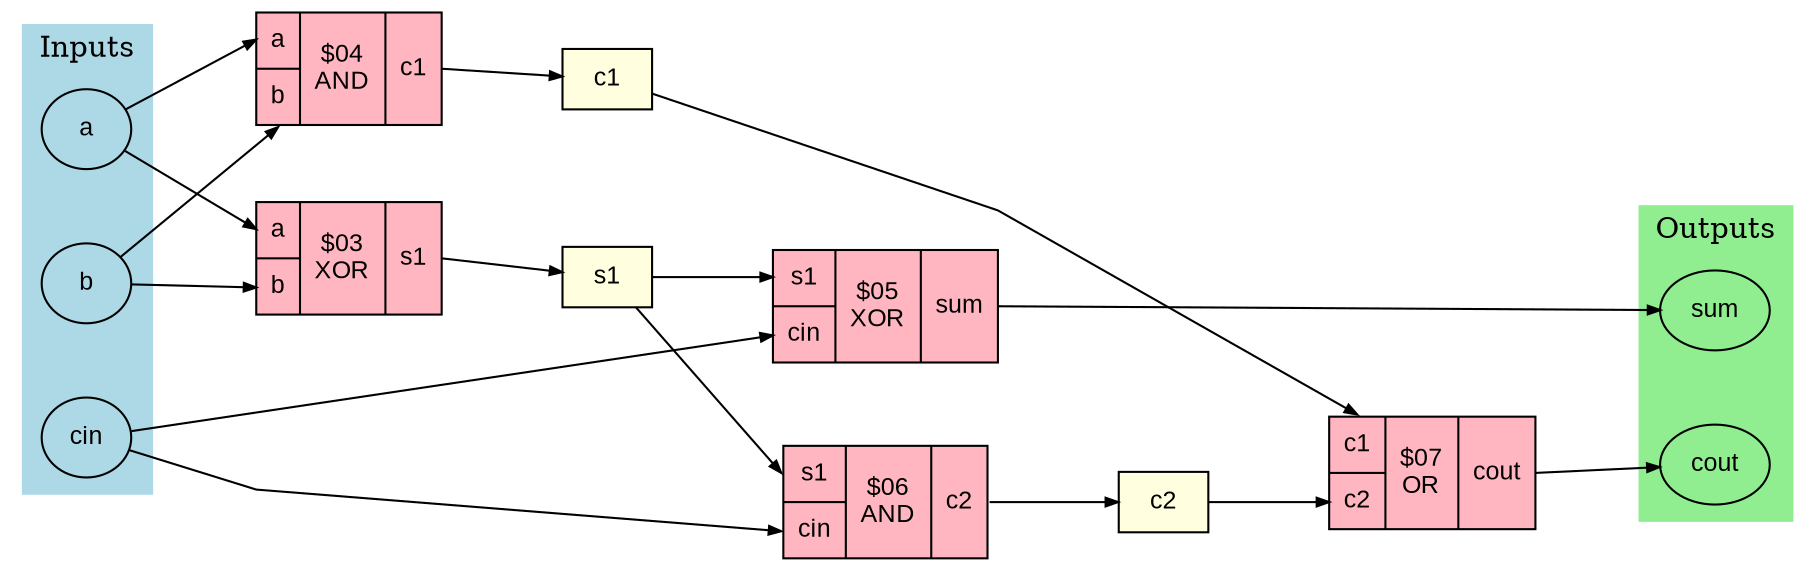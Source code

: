 digraph full_adder {
	graph [concentrate=false dpi=300 nodesep=0.5 ordering=out rankdir=LR ranksep=0.8 splines=polyline]
	node [fillcolor=white fontname=Arial fontsize=12 height=0.4 margin=0.1 penwidth=1.0 shape=record style=filled width=0.6]
	edge [arrowhead=normal arrowsize=0.6 fontname=Arial fontsize=10 penwidth=1.0]
	a [label=a fillcolor=lightblue shape=ellipse style=filled]
	b [label=b fillcolor=lightblue shape=ellipse style=filled]
	cin [label=cin fillcolor=lightblue shape=ellipse style=filled]
	sum [label=sum fillcolor=lightgreen shape=ellipse style=filled]
	cout [label=cout fillcolor=lightgreen shape=ellipse style=filled]
	s1 [label=s1 fillcolor=lightyellow shape=box style=filled]
	c1 [label=c1 fillcolor=lightyellow shape=box style=filled]
	c2 [label=c2 fillcolor=lightyellow shape=box style=filled]
	xor_xor1 [label="{{<a> a|<b> b}|{$03\nXOR}|<s1> s1}" fillcolor=lightpink shape=record style=filled]
	a -> xor_xor1:a
	b -> xor_xor1:b
	xor_xor1:s1 -> s1
	and_and1 [label="{{<a> a|<b> b}|{$04\nAND}|<c1> c1}" fillcolor=lightpink shape=record style=filled]
	a -> and_and1:a
	b -> and_and1:b
	and_and1:c1 -> c1
	xor_xor2 [label="{{<s1> s1|<cin> cin}|{$05\nXOR}|<sum> sum}" fillcolor=lightpink shape=record style=filled]
	s1 -> xor_xor2:s1
	cin -> xor_xor2:cin
	xor_xor2:sum -> sum
	and_and2 [label="{{<s1> s1|<cin> cin}|{$06\nAND}|<c2> c2}" fillcolor=lightpink shape=record style=filled]
	s1 -> and_and2:s1
	cin -> and_and2:cin
	and_and2:c2 -> c2
	or_or1 [label="{{<c1> c1|<c2> c2}|{$07\nOR}|<cout> cout}" fillcolor=lightpink shape=record style=filled]
	c1 -> or_or1:c1
	c2 -> or_or1:c2
	or_or1:cout -> cout
	subgraph cluster_inputs {
		color=lightblue label=Inputs rank=source style=filled
		a
		b
		cin
	}
	subgraph cluster_outputs {
		color=lightgreen label=Outputs rank=sink style=filled
		sum
		cout
	}
}
